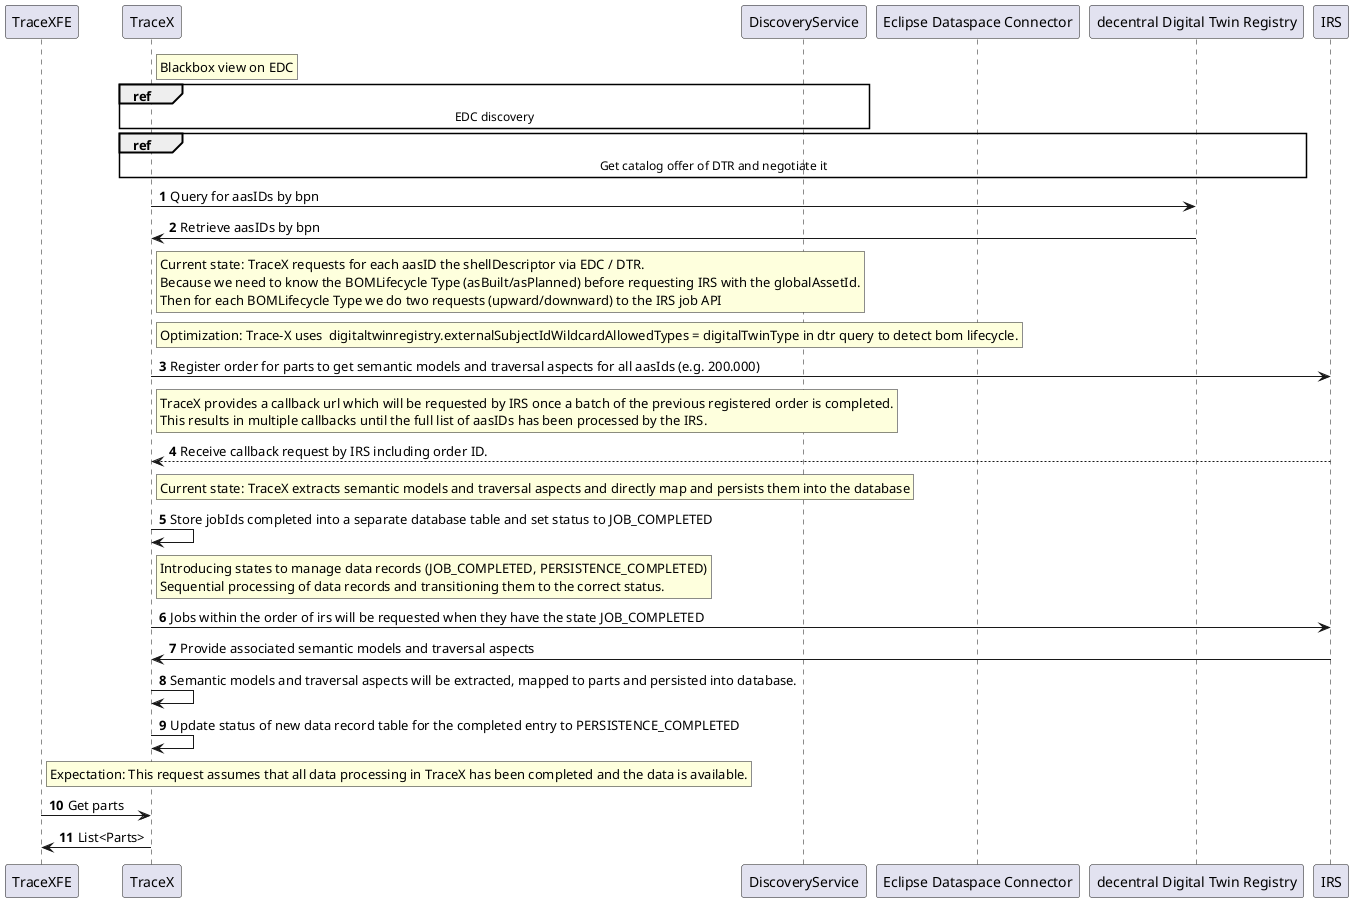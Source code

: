 @startuml
'https://plantuml.com/sequence-diagram
autonumber
participant TraceXFE
participant TraceX
participant "DiscoveryService" as DS
participant "Eclipse Dataspace Connector" as EDC
participant "decentral Digital Twin Registry" as DTR

participant IRS
rnote right TraceX
Blackbox view on EDC
end rnote
ref over TraceX, DS
 EDC discovery
end ref

ref over TraceX, EDC, DTR
    Get catalog offer of DTR and negotiate it
end ref


TraceX -> DTR: Query for aasIDs by bpn
DTR -> TraceX: Retrieve aasIDs by bpn
rnote right TraceX
Current state: TraceX requests for each aasID the shellDescriptor via EDC / DTR.
Because we need to know the BOMLifecycle Type (asBuilt/asPlanned) before requesting IRS with the globalAssetId.
Then for each BOMLifecycle Type we do two requests (upward/downward) to the IRS job API
end rnote
rnote right TraceX
Optimization: Trace-X uses  digitaltwinregistry.externalSubjectIdWildcardAllowedTypes = digitalTwinType in dtr query to detect bom lifecycle.
end rnote
TraceX -> IRS: Register order for parts to get semantic models and traversal aspects for all aasIds (e.g. 200.000)
rnote right TraceX
TraceX provides a callback url which will be requested by IRS once a batch of the previous registered order is completed.
This results in multiple callbacks until the full list of aasIDs has been processed by the IRS.
end rnote
TraceX <-- IRS: Receive callback request by IRS including order ID.
rnote right TraceX
Current state: TraceX extracts semantic models and traversal aspects and directly map and persists them into the database
end rnote
TraceX -> TraceX: Store jobIds completed into a separate database table and set status to JOB_COMPLETED
rnote right TraceX
Introducing states to manage data records (JOB_COMPLETED, PERSISTENCE_COMPLETED)
Sequential processing of data records and transitioning them to the correct status.
end rnote
TraceX -> IRS: Jobs within the order of irs will be requested when they have the state JOB_COMPLETED
IRS -> TraceX: Provide associated semantic models and traversal aspects
TraceX -> TraceX: Semantic models and traversal aspects will be extracted, mapped to parts and persisted into database.
TraceX -> TraceX: Update status of new data record table for the completed entry to PERSISTENCE_COMPLETED

rnote right TraceXFE
Expectation: This request assumes that all data processing in TraceX has been completed and the data is available.
end rnote
TraceXFE -> TraceX: Get parts
TraceX -> TraceXFE: List<Parts>

@enduml
